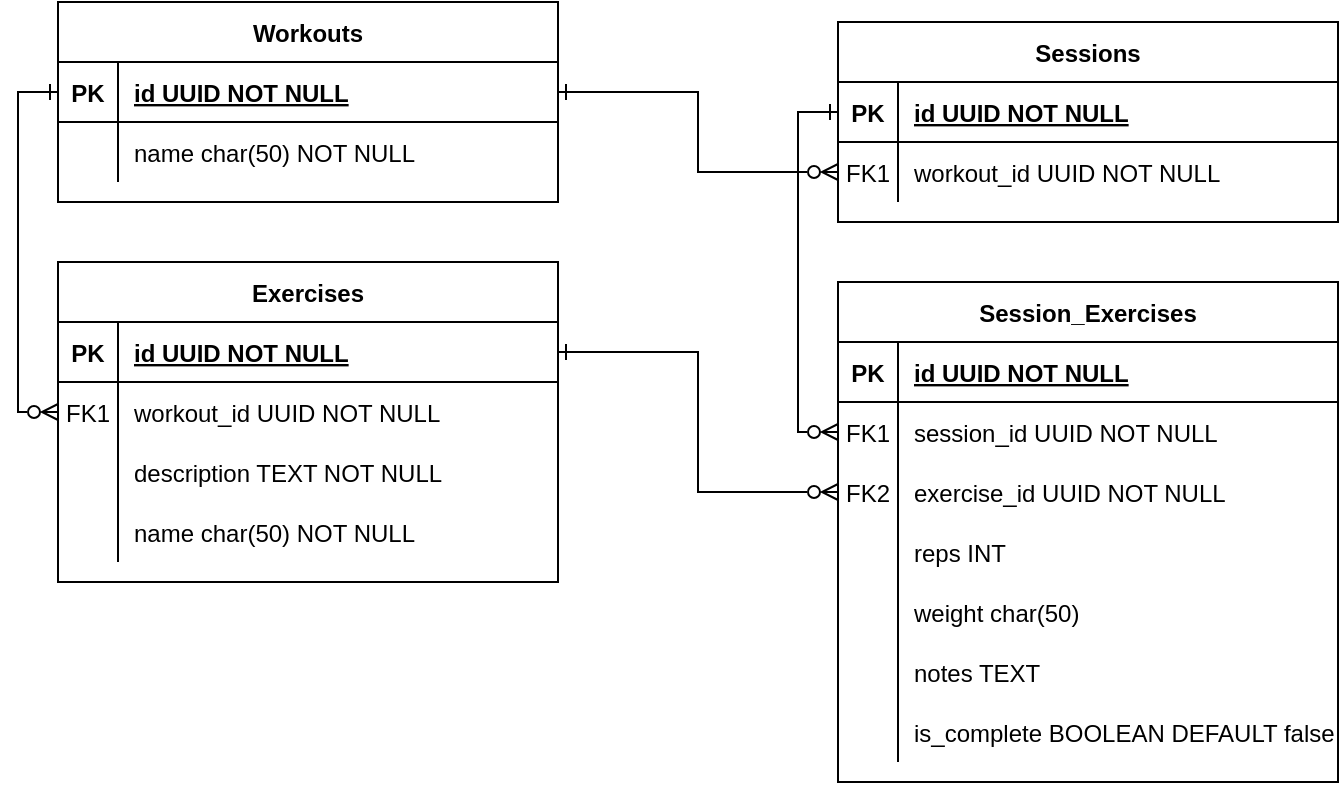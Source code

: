 <mxfile version="22.1.21" type="device">
  <diagram id="R2lEEEUBdFMjLlhIrx00" name="Page-1">
    <mxGraphModel dx="1018" dy="1373" grid="1" gridSize="10" guides="1" tooltips="1" connect="1" arrows="1" fold="1" page="1" pageScale="1" pageWidth="850" pageHeight="1100" math="0" shadow="0" extFonts="Permanent Marker^https://fonts.googleapis.com/css?family=Permanent+Marker">
      <root>
        <mxCell id="0" />
        <mxCell id="1" parent="0" />
        <mxCell id="6okKChnn3oYQdaomsT1d-77" value="Workouts" style="shape=table;startSize=30;container=1;collapsible=1;childLayout=tableLayout;fixedRows=1;rowLines=0;fontStyle=1;align=center;resizeLast=1;rounded=0;" parent="1" vertex="1">
          <mxGeometry x="120" y="170" width="250" height="100" as="geometry" />
        </mxCell>
        <mxCell id="6okKChnn3oYQdaomsT1d-78" value="" style="shape=partialRectangle;collapsible=0;dropTarget=0;pointerEvents=0;fillColor=none;points=[[0,0.5],[1,0.5]];portConstraint=eastwest;top=0;left=0;right=0;bottom=1;rounded=0;" parent="6okKChnn3oYQdaomsT1d-77" vertex="1">
          <mxGeometry y="30" width="250" height="30" as="geometry" />
        </mxCell>
        <mxCell id="6okKChnn3oYQdaomsT1d-79" value="PK" style="shape=partialRectangle;overflow=hidden;connectable=0;fillColor=none;top=0;left=0;bottom=0;right=0;fontStyle=1;rounded=0;" parent="6okKChnn3oYQdaomsT1d-78" vertex="1">
          <mxGeometry width="30" height="30" as="geometry">
            <mxRectangle width="30" height="30" as="alternateBounds" />
          </mxGeometry>
        </mxCell>
        <mxCell id="6okKChnn3oYQdaomsT1d-80" value="id UUID NOT NULL " style="shape=partialRectangle;overflow=hidden;connectable=0;fillColor=none;top=0;left=0;bottom=0;right=0;align=left;spacingLeft=6;fontStyle=5;rounded=0;" parent="6okKChnn3oYQdaomsT1d-78" vertex="1">
          <mxGeometry x="30" width="220" height="30" as="geometry">
            <mxRectangle width="220" height="30" as="alternateBounds" />
          </mxGeometry>
        </mxCell>
        <mxCell id="6okKChnn3oYQdaomsT1d-84" value="" style="shape=partialRectangle;collapsible=0;dropTarget=0;pointerEvents=0;fillColor=none;points=[[0,0.5],[1,0.5]];portConstraint=eastwest;top=0;left=0;right=0;bottom=0;rounded=0;" parent="6okKChnn3oYQdaomsT1d-77" vertex="1">
          <mxGeometry y="60" width="250" height="30" as="geometry" />
        </mxCell>
        <mxCell id="6okKChnn3oYQdaomsT1d-85" value="" style="shape=partialRectangle;overflow=hidden;connectable=0;fillColor=none;top=0;left=0;bottom=0;right=0;rounded=0;" parent="6okKChnn3oYQdaomsT1d-84" vertex="1">
          <mxGeometry width="30" height="30" as="geometry">
            <mxRectangle width="30" height="30" as="alternateBounds" />
          </mxGeometry>
        </mxCell>
        <mxCell id="6okKChnn3oYQdaomsT1d-86" value="name char(50) NOT NULL" style="shape=partialRectangle;overflow=hidden;connectable=0;fillColor=none;top=0;left=0;bottom=0;right=0;align=left;spacingLeft=6;rounded=0;" parent="6okKChnn3oYQdaomsT1d-84" vertex="1">
          <mxGeometry x="30" width="220" height="30" as="geometry">
            <mxRectangle width="220" height="30" as="alternateBounds" />
          </mxGeometry>
        </mxCell>
        <mxCell id="6okKChnn3oYQdaomsT1d-104" value="Exercises" style="shape=table;startSize=30;container=1;collapsible=1;childLayout=tableLayout;fixedRows=1;rowLines=0;fontStyle=1;align=center;resizeLast=1;rounded=0;" parent="1" vertex="1">
          <mxGeometry x="120" y="300" width="250" height="160" as="geometry" />
        </mxCell>
        <mxCell id="6okKChnn3oYQdaomsT1d-105" value="" style="shape=partialRectangle;collapsible=0;dropTarget=0;pointerEvents=0;fillColor=none;points=[[0,0.5],[1,0.5]];portConstraint=eastwest;top=0;left=0;right=0;bottom=1;rounded=0;" parent="6okKChnn3oYQdaomsT1d-104" vertex="1">
          <mxGeometry y="30" width="250" height="30" as="geometry" />
        </mxCell>
        <mxCell id="6okKChnn3oYQdaomsT1d-106" value="PK" style="shape=partialRectangle;overflow=hidden;connectable=0;fillColor=none;top=0;left=0;bottom=0;right=0;fontStyle=1;rounded=0;" parent="6okKChnn3oYQdaomsT1d-105" vertex="1">
          <mxGeometry width="30" height="30" as="geometry">
            <mxRectangle width="30" height="30" as="alternateBounds" />
          </mxGeometry>
        </mxCell>
        <mxCell id="6okKChnn3oYQdaomsT1d-107" value="id UUID NOT NULL " style="shape=partialRectangle;overflow=hidden;connectable=0;fillColor=none;top=0;left=0;bottom=0;right=0;align=left;spacingLeft=6;fontStyle=5;rounded=0;" parent="6okKChnn3oYQdaomsT1d-105" vertex="1">
          <mxGeometry x="30" width="220" height="30" as="geometry">
            <mxRectangle width="220" height="30" as="alternateBounds" />
          </mxGeometry>
        </mxCell>
        <mxCell id="6okKChnn3oYQdaomsT1d-108" value="" style="shape=partialRectangle;collapsible=0;dropTarget=0;pointerEvents=0;fillColor=none;points=[[0,0.5],[1,0.5]];portConstraint=eastwest;top=0;left=0;right=0;bottom=0;rounded=0;" parent="6okKChnn3oYQdaomsT1d-104" vertex="1">
          <mxGeometry y="60" width="250" height="30" as="geometry" />
        </mxCell>
        <mxCell id="6okKChnn3oYQdaomsT1d-109" value="FK1" style="shape=partialRectangle;overflow=hidden;connectable=0;fillColor=none;top=0;left=0;bottom=0;right=0;rounded=0;" parent="6okKChnn3oYQdaomsT1d-108" vertex="1">
          <mxGeometry width="30" height="30" as="geometry">
            <mxRectangle width="30" height="30" as="alternateBounds" />
          </mxGeometry>
        </mxCell>
        <mxCell id="6okKChnn3oYQdaomsT1d-110" value="workout_id UUID NOT NULL" style="shape=partialRectangle;overflow=hidden;connectable=0;fillColor=none;top=0;left=0;bottom=0;right=0;align=left;spacingLeft=6;rounded=0;" parent="6okKChnn3oYQdaomsT1d-108" vertex="1">
          <mxGeometry x="30" width="220" height="30" as="geometry">
            <mxRectangle width="220" height="30" as="alternateBounds" />
          </mxGeometry>
        </mxCell>
        <mxCell id="6okKChnn3oYQdaomsT1d-111" value="" style="shape=partialRectangle;collapsible=0;dropTarget=0;pointerEvents=0;fillColor=none;points=[[0,0.5],[1,0.5]];portConstraint=eastwest;top=0;left=0;right=0;bottom=0;rounded=0;" parent="6okKChnn3oYQdaomsT1d-104" vertex="1">
          <mxGeometry y="90" width="250" height="30" as="geometry" />
        </mxCell>
        <mxCell id="6okKChnn3oYQdaomsT1d-112" value="" style="shape=partialRectangle;overflow=hidden;connectable=0;fillColor=none;top=0;left=0;bottom=0;right=0;rounded=0;" parent="6okKChnn3oYQdaomsT1d-111" vertex="1">
          <mxGeometry width="30" height="30" as="geometry">
            <mxRectangle width="30" height="30" as="alternateBounds" />
          </mxGeometry>
        </mxCell>
        <mxCell id="6okKChnn3oYQdaomsT1d-113" value="description TEXT NOT NULL" style="shape=partialRectangle;overflow=hidden;connectable=0;fillColor=none;top=0;left=0;bottom=0;right=0;align=left;spacingLeft=6;rounded=0;" parent="6okKChnn3oYQdaomsT1d-111" vertex="1">
          <mxGeometry x="30" width="220" height="30" as="geometry">
            <mxRectangle width="220" height="30" as="alternateBounds" />
          </mxGeometry>
        </mxCell>
        <mxCell id="6okKChnn3oYQdaomsT1d-114" value="" style="shape=partialRectangle;collapsible=0;dropTarget=0;pointerEvents=0;fillColor=none;points=[[0,0.5],[1,0.5]];portConstraint=eastwest;top=0;left=0;right=0;bottom=0;rounded=0;" parent="6okKChnn3oYQdaomsT1d-104" vertex="1">
          <mxGeometry y="120" width="250" height="30" as="geometry" />
        </mxCell>
        <mxCell id="6okKChnn3oYQdaomsT1d-115" value="" style="shape=partialRectangle;overflow=hidden;connectable=0;fillColor=none;top=0;left=0;bottom=0;right=0;rounded=0;" parent="6okKChnn3oYQdaomsT1d-114" vertex="1">
          <mxGeometry width="30" height="30" as="geometry">
            <mxRectangle width="30" height="30" as="alternateBounds" />
          </mxGeometry>
        </mxCell>
        <mxCell id="6okKChnn3oYQdaomsT1d-116" value="name char(50) NOT NULL" style="shape=partialRectangle;overflow=hidden;connectable=0;fillColor=none;top=0;left=0;bottom=0;right=0;align=left;spacingLeft=6;rounded=0;" parent="6okKChnn3oYQdaomsT1d-114" vertex="1">
          <mxGeometry x="30" width="220" height="30" as="geometry">
            <mxRectangle width="220" height="30" as="alternateBounds" />
          </mxGeometry>
        </mxCell>
        <mxCell id="6okKChnn3oYQdaomsT1d-117" style="edgeStyle=orthogonalEdgeStyle;rounded=0;orthogonalLoop=1;jettySize=auto;html=1;entryX=0;entryY=0.5;entryDx=0;entryDy=0;startArrow=ERone;startFill=0;endArrow=ERzeroToMany;endFill=0;exitX=0;exitY=0.5;exitDx=0;exitDy=0;" parent="1" source="6okKChnn3oYQdaomsT1d-78" target="6okKChnn3oYQdaomsT1d-108" edge="1">
          <mxGeometry relative="1" as="geometry">
            <mxPoint x="120" y="375" as="sourcePoint" />
          </mxGeometry>
        </mxCell>
        <mxCell id="VFPIR2TWHdyqtAH4esGC-1" value="Sessions" style="shape=table;startSize=30;container=1;collapsible=1;childLayout=tableLayout;fixedRows=1;rowLines=0;fontStyle=1;align=center;resizeLast=1;rounded=0;" parent="1" vertex="1">
          <mxGeometry x="510" y="180" width="250" height="100" as="geometry" />
        </mxCell>
        <mxCell id="VFPIR2TWHdyqtAH4esGC-2" value="" style="shape=partialRectangle;collapsible=0;dropTarget=0;pointerEvents=0;fillColor=none;points=[[0,0.5],[1,0.5]];portConstraint=eastwest;top=0;left=0;right=0;bottom=1;rounded=0;" parent="VFPIR2TWHdyqtAH4esGC-1" vertex="1">
          <mxGeometry y="30" width="250" height="30" as="geometry" />
        </mxCell>
        <mxCell id="VFPIR2TWHdyqtAH4esGC-3" value="PK" style="shape=partialRectangle;overflow=hidden;connectable=0;fillColor=none;top=0;left=0;bottom=0;right=0;fontStyle=1;rounded=0;" parent="VFPIR2TWHdyqtAH4esGC-2" vertex="1">
          <mxGeometry width="30" height="30" as="geometry">
            <mxRectangle width="30" height="30" as="alternateBounds" />
          </mxGeometry>
        </mxCell>
        <mxCell id="VFPIR2TWHdyqtAH4esGC-4" value="id UUID NOT NULL " style="shape=partialRectangle;overflow=hidden;connectable=0;fillColor=none;top=0;left=0;bottom=0;right=0;align=left;spacingLeft=6;fontStyle=5;rounded=0;" parent="VFPIR2TWHdyqtAH4esGC-2" vertex="1">
          <mxGeometry x="30" width="220" height="30" as="geometry">
            <mxRectangle width="220" height="30" as="alternateBounds" />
          </mxGeometry>
        </mxCell>
        <mxCell id="VFPIR2TWHdyqtAH4esGC-5" value="" style="shape=partialRectangle;collapsible=0;dropTarget=0;pointerEvents=0;fillColor=none;points=[[0,0.5],[1,0.5]];portConstraint=eastwest;top=0;left=0;right=0;bottom=0;rounded=0;" parent="VFPIR2TWHdyqtAH4esGC-1" vertex="1">
          <mxGeometry y="60" width="250" height="30" as="geometry" />
        </mxCell>
        <mxCell id="VFPIR2TWHdyqtAH4esGC-6" value="FK1" style="shape=partialRectangle;overflow=hidden;connectable=0;fillColor=none;top=0;left=0;bottom=0;right=0;rounded=0;" parent="VFPIR2TWHdyqtAH4esGC-5" vertex="1">
          <mxGeometry width="30" height="30" as="geometry">
            <mxRectangle width="30" height="30" as="alternateBounds" />
          </mxGeometry>
        </mxCell>
        <mxCell id="VFPIR2TWHdyqtAH4esGC-7" value="workout_id UUID NOT NULL" style="shape=partialRectangle;overflow=hidden;connectable=0;fillColor=none;top=0;left=0;bottom=0;right=0;align=left;spacingLeft=6;rounded=0;" parent="VFPIR2TWHdyqtAH4esGC-5" vertex="1">
          <mxGeometry x="30" width="220" height="30" as="geometry">
            <mxRectangle width="220" height="30" as="alternateBounds" />
          </mxGeometry>
        </mxCell>
        <mxCell id="VFPIR2TWHdyqtAH4esGC-8" value="Session_Exercises" style="shape=table;startSize=30;container=1;collapsible=1;childLayout=tableLayout;fixedRows=1;rowLines=0;fontStyle=1;align=center;resizeLast=1;rounded=0;" parent="1" vertex="1">
          <mxGeometry x="510" y="310" width="250" height="250" as="geometry" />
        </mxCell>
        <mxCell id="VFPIR2TWHdyqtAH4esGC-9" value="" style="shape=partialRectangle;collapsible=0;dropTarget=0;pointerEvents=0;fillColor=none;points=[[0,0.5],[1,0.5]];portConstraint=eastwest;top=0;left=0;right=0;bottom=1;rounded=0;" parent="VFPIR2TWHdyqtAH4esGC-8" vertex="1">
          <mxGeometry y="30" width="250" height="30" as="geometry" />
        </mxCell>
        <mxCell id="VFPIR2TWHdyqtAH4esGC-10" value="PK" style="shape=partialRectangle;overflow=hidden;connectable=0;fillColor=none;top=0;left=0;bottom=0;right=0;fontStyle=1;rounded=0;" parent="VFPIR2TWHdyqtAH4esGC-9" vertex="1">
          <mxGeometry width="30" height="30" as="geometry">
            <mxRectangle width="30" height="30" as="alternateBounds" />
          </mxGeometry>
        </mxCell>
        <mxCell id="VFPIR2TWHdyqtAH4esGC-11" value="id UUID NOT NULL " style="shape=partialRectangle;overflow=hidden;connectable=0;fillColor=none;top=0;left=0;bottom=0;right=0;align=left;spacingLeft=6;fontStyle=5;rounded=0;" parent="VFPIR2TWHdyqtAH4esGC-9" vertex="1">
          <mxGeometry x="30" width="220" height="30" as="geometry">
            <mxRectangle width="220" height="30" as="alternateBounds" />
          </mxGeometry>
        </mxCell>
        <mxCell id="VFPIR2TWHdyqtAH4esGC-12" value="" style="shape=partialRectangle;collapsible=0;dropTarget=0;pointerEvents=0;fillColor=none;points=[[0,0.5],[1,0.5]];portConstraint=eastwest;top=0;left=0;right=0;bottom=0;rounded=0;" parent="VFPIR2TWHdyqtAH4esGC-8" vertex="1">
          <mxGeometry y="60" width="250" height="30" as="geometry" />
        </mxCell>
        <mxCell id="VFPIR2TWHdyqtAH4esGC-13" value="FK1" style="shape=partialRectangle;overflow=hidden;connectable=0;fillColor=none;top=0;left=0;bottom=0;right=0;rounded=0;" parent="VFPIR2TWHdyqtAH4esGC-12" vertex="1">
          <mxGeometry width="30" height="30" as="geometry">
            <mxRectangle width="30" height="30" as="alternateBounds" />
          </mxGeometry>
        </mxCell>
        <mxCell id="VFPIR2TWHdyqtAH4esGC-14" value="session_id UUID NOT NULL" style="shape=partialRectangle;overflow=hidden;connectable=0;fillColor=none;top=0;left=0;bottom=0;right=0;align=left;spacingLeft=6;rounded=0;" parent="VFPIR2TWHdyqtAH4esGC-12" vertex="1">
          <mxGeometry x="30" width="220" height="30" as="geometry">
            <mxRectangle width="220" height="30" as="alternateBounds" />
          </mxGeometry>
        </mxCell>
        <mxCell id="VFPIR2TWHdyqtAH4esGC-15" value="" style="shape=partialRectangle;collapsible=0;dropTarget=0;pointerEvents=0;fillColor=none;points=[[0,0.5],[1,0.5]];portConstraint=eastwest;top=0;left=0;right=0;bottom=0;rounded=0;" parent="VFPIR2TWHdyqtAH4esGC-8" vertex="1">
          <mxGeometry y="90" width="250" height="30" as="geometry" />
        </mxCell>
        <mxCell id="VFPIR2TWHdyqtAH4esGC-16" value="FK2" style="shape=partialRectangle;overflow=hidden;connectable=0;fillColor=none;top=0;left=0;bottom=0;right=0;rounded=0;" parent="VFPIR2TWHdyqtAH4esGC-15" vertex="1">
          <mxGeometry width="30" height="30" as="geometry">
            <mxRectangle width="30" height="30" as="alternateBounds" />
          </mxGeometry>
        </mxCell>
        <mxCell id="VFPIR2TWHdyqtAH4esGC-17" value="exercise_id UUID NOT NULL" style="shape=partialRectangle;overflow=hidden;connectable=0;fillColor=none;top=0;left=0;bottom=0;right=0;align=left;spacingLeft=6;rounded=0;" parent="VFPIR2TWHdyqtAH4esGC-15" vertex="1">
          <mxGeometry x="30" width="220" height="30" as="geometry">
            <mxRectangle width="220" height="30" as="alternateBounds" />
          </mxGeometry>
        </mxCell>
        <mxCell id="VFPIR2TWHdyqtAH4esGC-18" value="" style="shape=partialRectangle;collapsible=0;dropTarget=0;pointerEvents=0;fillColor=none;points=[[0,0.5],[1,0.5]];portConstraint=eastwest;top=0;left=0;right=0;bottom=0;rounded=0;" parent="VFPIR2TWHdyqtAH4esGC-8" vertex="1">
          <mxGeometry y="120" width="250" height="30" as="geometry" />
        </mxCell>
        <mxCell id="VFPIR2TWHdyqtAH4esGC-19" value="" style="shape=partialRectangle;overflow=hidden;connectable=0;fillColor=none;top=0;left=0;bottom=0;right=0;rounded=0;" parent="VFPIR2TWHdyqtAH4esGC-18" vertex="1">
          <mxGeometry width="30" height="30" as="geometry">
            <mxRectangle width="30" height="30" as="alternateBounds" />
          </mxGeometry>
        </mxCell>
        <mxCell id="VFPIR2TWHdyqtAH4esGC-20" value="reps INT" style="shape=partialRectangle;overflow=hidden;connectable=0;fillColor=none;top=0;left=0;bottom=0;right=0;align=left;spacingLeft=6;rounded=0;" parent="VFPIR2TWHdyqtAH4esGC-18" vertex="1">
          <mxGeometry x="30" width="220" height="30" as="geometry">
            <mxRectangle width="220" height="30" as="alternateBounds" />
          </mxGeometry>
        </mxCell>
        <mxCell id="VFPIR2TWHdyqtAH4esGC-22" value="" style="shape=partialRectangle;collapsible=0;dropTarget=0;pointerEvents=0;fillColor=none;points=[[0,0.5],[1,0.5]];portConstraint=eastwest;top=0;left=0;right=0;bottom=0;rounded=0;" parent="VFPIR2TWHdyqtAH4esGC-8" vertex="1">
          <mxGeometry y="150" width="250" height="30" as="geometry" />
        </mxCell>
        <mxCell id="VFPIR2TWHdyqtAH4esGC-23" value="" style="shape=partialRectangle;overflow=hidden;connectable=0;fillColor=none;top=0;left=0;bottom=0;right=0;rounded=0;" parent="VFPIR2TWHdyqtAH4esGC-22" vertex="1">
          <mxGeometry width="30" height="30" as="geometry">
            <mxRectangle width="30" height="30" as="alternateBounds" />
          </mxGeometry>
        </mxCell>
        <mxCell id="VFPIR2TWHdyqtAH4esGC-24" value="weight char(50)" style="shape=partialRectangle;overflow=hidden;connectable=0;fillColor=none;top=0;left=0;bottom=0;right=0;align=left;spacingLeft=6;rounded=0;" parent="VFPIR2TWHdyqtAH4esGC-22" vertex="1">
          <mxGeometry x="30" width="220" height="30" as="geometry">
            <mxRectangle width="220" height="30" as="alternateBounds" />
          </mxGeometry>
        </mxCell>
        <mxCell id="VFPIR2TWHdyqtAH4esGC-57" value="" style="shape=partialRectangle;collapsible=0;dropTarget=0;pointerEvents=0;fillColor=none;points=[[0,0.5],[1,0.5]];portConstraint=eastwest;top=0;left=0;right=0;bottom=0;rounded=0;" parent="VFPIR2TWHdyqtAH4esGC-8" vertex="1">
          <mxGeometry y="180" width="250" height="30" as="geometry" />
        </mxCell>
        <mxCell id="VFPIR2TWHdyqtAH4esGC-58" value="" style="shape=partialRectangle;overflow=hidden;connectable=0;fillColor=none;top=0;left=0;bottom=0;right=0;rounded=0;" parent="VFPIR2TWHdyqtAH4esGC-57" vertex="1">
          <mxGeometry width="30" height="30" as="geometry">
            <mxRectangle width="30" height="30" as="alternateBounds" />
          </mxGeometry>
        </mxCell>
        <mxCell id="VFPIR2TWHdyqtAH4esGC-59" value="notes TEXT" style="shape=partialRectangle;overflow=hidden;connectable=0;fillColor=none;top=0;left=0;bottom=0;right=0;align=left;spacingLeft=6;rounded=0;" parent="VFPIR2TWHdyqtAH4esGC-57" vertex="1">
          <mxGeometry x="30" width="220" height="30" as="geometry">
            <mxRectangle width="220" height="30" as="alternateBounds" />
          </mxGeometry>
        </mxCell>
        <mxCell id="VFPIR2TWHdyqtAH4esGC-60" value="" style="shape=partialRectangle;collapsible=0;dropTarget=0;pointerEvents=0;fillColor=none;points=[[0,0.5],[1,0.5]];portConstraint=eastwest;top=0;left=0;right=0;bottom=0;rounded=0;" parent="VFPIR2TWHdyqtAH4esGC-8" vertex="1">
          <mxGeometry y="210" width="250" height="30" as="geometry" />
        </mxCell>
        <mxCell id="VFPIR2TWHdyqtAH4esGC-61" value="" style="shape=partialRectangle;overflow=hidden;connectable=0;fillColor=none;top=0;left=0;bottom=0;right=0;rounded=0;" parent="VFPIR2TWHdyqtAH4esGC-60" vertex="1">
          <mxGeometry width="30" height="30" as="geometry">
            <mxRectangle width="30" height="30" as="alternateBounds" />
          </mxGeometry>
        </mxCell>
        <mxCell id="VFPIR2TWHdyqtAH4esGC-62" value="    is_complete BOOLEAN DEFAULT false" style="shape=partialRectangle;overflow=hidden;connectable=0;fillColor=none;top=0;left=0;bottom=0;right=0;align=left;spacingLeft=6;rounded=0;" parent="VFPIR2TWHdyqtAH4esGC-60" vertex="1">
          <mxGeometry x="30" width="220" height="30" as="geometry">
            <mxRectangle width="220" height="30" as="alternateBounds" />
          </mxGeometry>
        </mxCell>
        <mxCell id="VFPIR2TWHdyqtAH4esGC-21" style="edgeStyle=orthogonalEdgeStyle;rounded=0;orthogonalLoop=1;jettySize=auto;html=1;entryX=0;entryY=0.5;entryDx=0;entryDy=0;startArrow=ERone;startFill=0;endArrow=ERzeroToMany;endFill=0;exitX=0;exitY=0.5;exitDx=0;exitDy=0;" parent="1" source="VFPIR2TWHdyqtAH4esGC-2" target="VFPIR2TWHdyqtAH4esGC-12" edge="1">
          <mxGeometry relative="1" as="geometry">
            <mxPoint x="510" y="385" as="sourcePoint" />
          </mxGeometry>
        </mxCell>
        <mxCell id="VFPIR2TWHdyqtAH4esGC-63" style="edgeStyle=orthogonalEdgeStyle;rounded=0;orthogonalLoop=1;jettySize=auto;html=1;entryX=0;entryY=0.5;entryDx=0;entryDy=0;startArrow=ERone;startFill=0;endArrow=ERzeroToMany;endFill=0;exitX=1;exitY=0.5;exitDx=0;exitDy=0;" parent="1" source="6okKChnn3oYQdaomsT1d-105" target="VFPIR2TWHdyqtAH4esGC-15" edge="1">
          <mxGeometry relative="1" as="geometry">
            <mxPoint x="460" y="260" as="sourcePoint" />
            <mxPoint x="460" y="420" as="targetPoint" />
          </mxGeometry>
        </mxCell>
        <mxCell id="V5rivolGtCTWdF2l3FKg-1" style="edgeStyle=orthogonalEdgeStyle;rounded=0;orthogonalLoop=1;jettySize=auto;html=1;entryX=0;entryY=0.5;entryDx=0;entryDy=0;startArrow=ERone;startFill=0;endArrow=ERzeroToMany;endFill=0;exitX=1;exitY=0.5;exitDx=0;exitDy=0;" edge="1" parent="1" source="6okKChnn3oYQdaomsT1d-78" target="VFPIR2TWHdyqtAH4esGC-5">
          <mxGeometry relative="1" as="geometry">
            <mxPoint x="520" y="235" as="sourcePoint" />
            <mxPoint x="520" y="395" as="targetPoint" />
          </mxGeometry>
        </mxCell>
      </root>
    </mxGraphModel>
  </diagram>
</mxfile>

